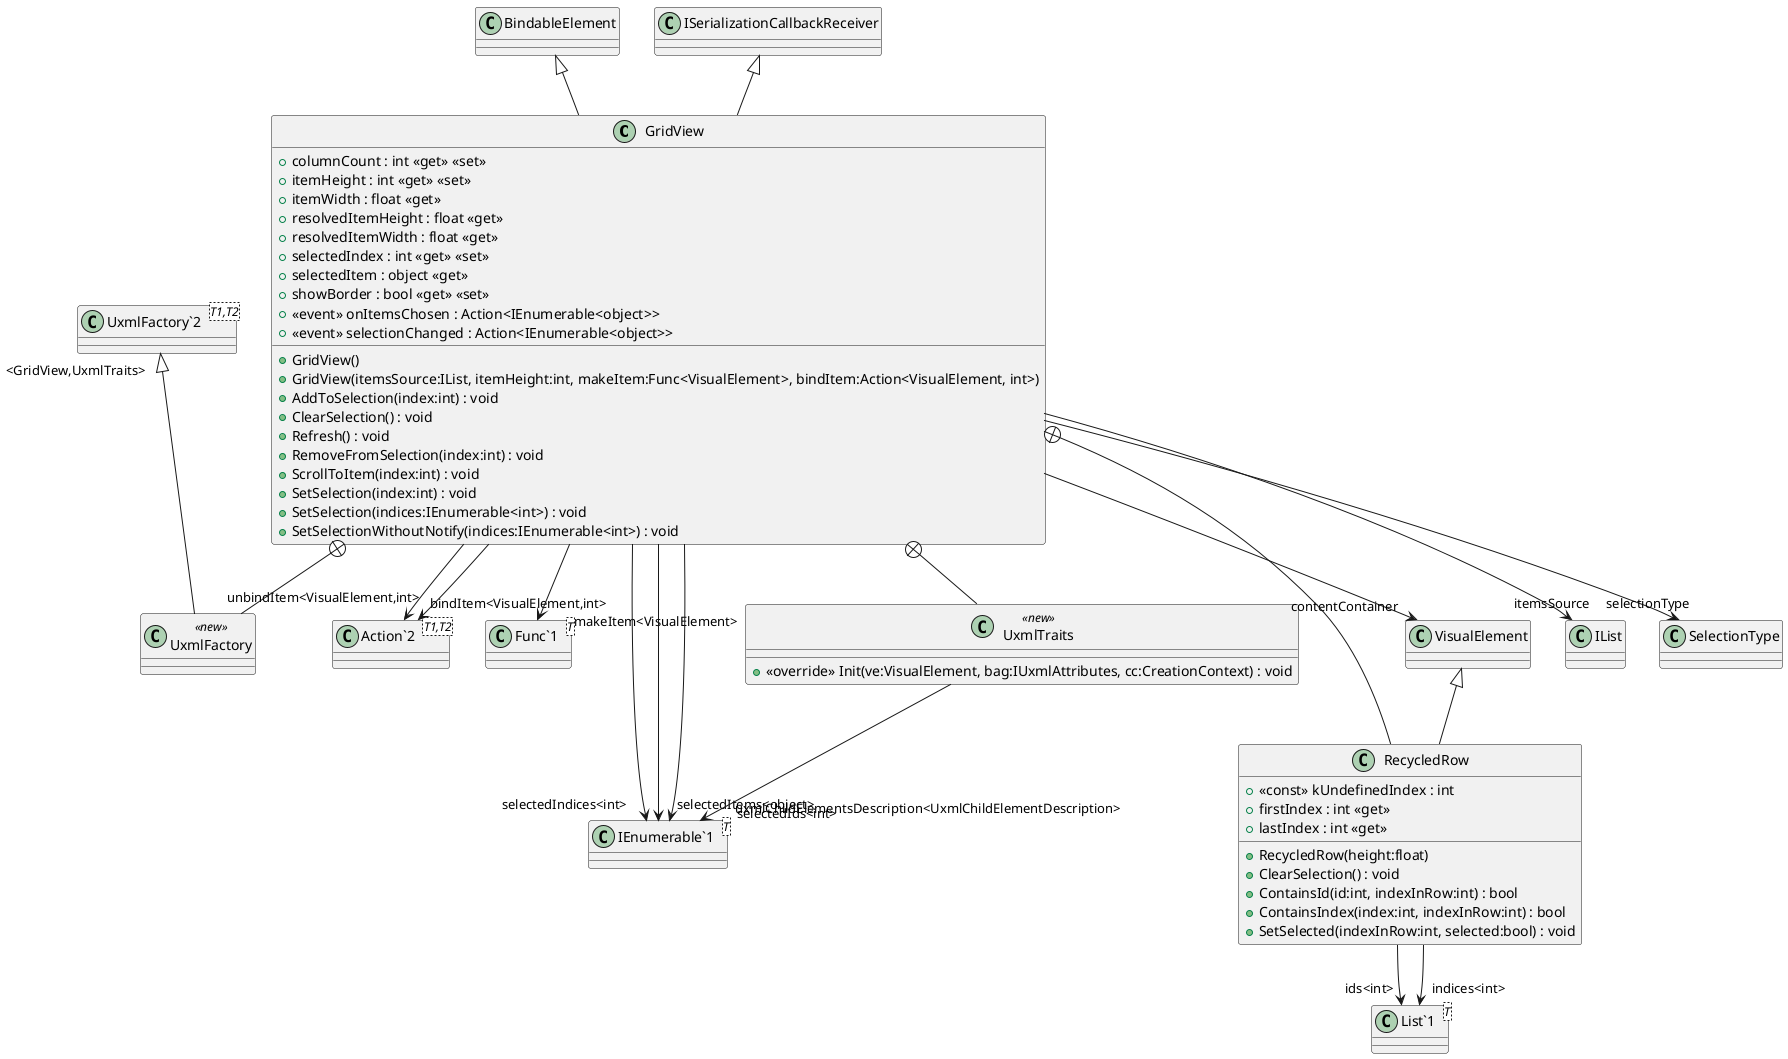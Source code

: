 @startuml
class GridView {
    + GridView()
    + GridView(itemsSource:IList, itemHeight:int, makeItem:Func<VisualElement>, bindItem:Action<VisualElement, int>)
    + columnCount : int <<get>> <<set>>
    + itemHeight : int <<get>> <<set>>
    + itemWidth : float <<get>>
    + resolvedItemHeight : float <<get>>
    + resolvedItemWidth : float <<get>>
    + selectedIndex : int <<get>> <<set>>
    + selectedItem : object <<get>>
    + showBorder : bool <<get>> <<set>>
    +  <<event>> onItemsChosen : Action<IEnumerable<object>> 
    +  <<event>> selectionChanged : Action<IEnumerable<object>> 
    + AddToSelection(index:int) : void
    + ClearSelection() : void
    + Refresh() : void
    + RemoveFromSelection(index:int) : void
    + ScrollToItem(index:int) : void
    + SetSelection(index:int) : void
    + SetSelection(indices:IEnumerable<int>) : void
    + SetSelectionWithoutNotify(indices:IEnumerable<int>) : void
}
class "Action`2"<T1,T2> {
}
class "Func`1"<T> {
}
class "IEnumerable`1"<T> {
}
class UxmlFactory <<new>> {
}
class UxmlTraits <<new>> {
    + <<override>> Init(ve:VisualElement, bag:IUxmlAttributes, cc:CreationContext) : void
}
class RecycledRow {
    + <<const>> kUndefinedIndex : int
    + RecycledRow(height:float)
    + firstIndex : int <<get>>
    + lastIndex : int <<get>>
    + ClearSelection() : void
    + ContainsId(id:int, indexInRow:int) : bool
    + ContainsIndex(index:int, indexInRow:int) : bool
    + SetSelected(indexInRow:int, selected:bool) : void
}
class "UxmlFactory`2"<T1,T2> {
}
class "List`1"<T> {
}
BindableElement <|-- GridView
ISerializationCallbackReceiver <|-- GridView
GridView --> "bindItem<VisualElement,int>" "Action`2"
GridView --> "contentContainer" VisualElement
GridView --> "itemsSource" IList
GridView --> "makeItem<VisualElement>" "Func`1"
GridView --> "selectedIndices<int>" "IEnumerable`1"
GridView --> "selectedItems<object>" "IEnumerable`1"
GridView --> "selectedIds<int>" "IEnumerable`1"
GridView --> "selectionType" SelectionType
GridView --> "unbindItem<VisualElement,int>" "Action`2"
GridView +-- UxmlFactory
"UxmlFactory`2" "<GridView,UxmlTraits>" <|-- UxmlFactory
GridView +-- UxmlTraits
UxmlTraits --> "uxmlChildElementsDescription<UxmlChildElementDescription>" "IEnumerable`1"
GridView +-- RecycledRow
VisualElement <|-- RecycledRow
RecycledRow --> "ids<int>" "List`1"
RecycledRow --> "indices<int>" "List`1"
@enduml
